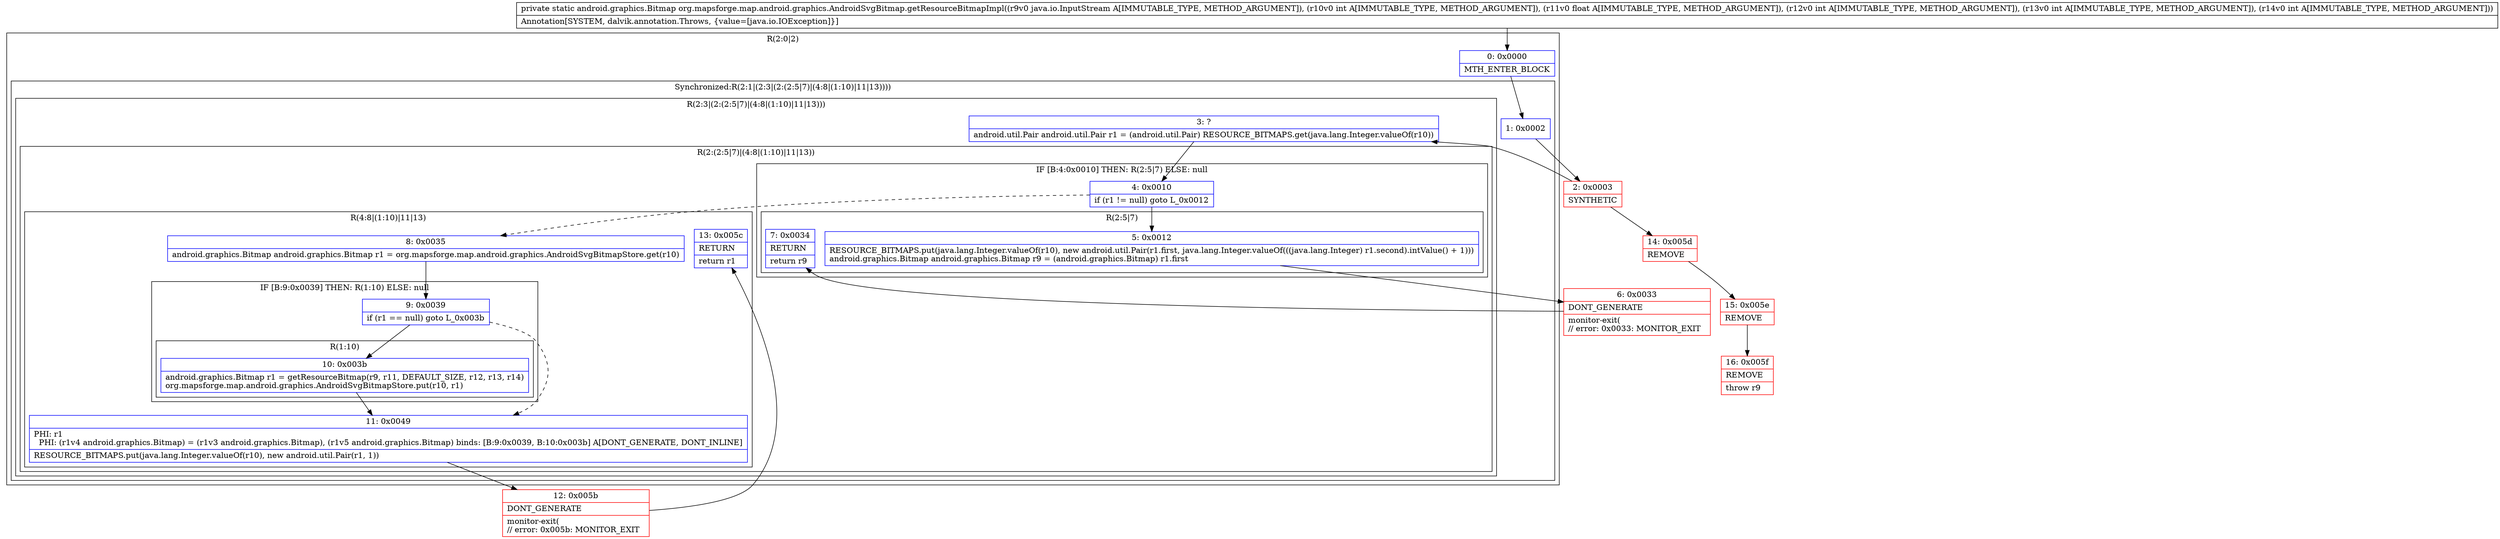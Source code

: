 digraph "CFG fororg.mapsforge.map.android.graphics.AndroidSvgBitmap.getResourceBitmapImpl(Ljava\/io\/InputStream;IFIII)Landroid\/graphics\/Bitmap;" {
subgraph cluster_Region_104439539 {
label = "R(2:0|2)";
node [shape=record,color=blue];
Node_0 [shape=record,label="{0\:\ 0x0000|MTH_ENTER_BLOCK\l}"];
subgraph cluster_SynchronizedRegion_755518700 {
label = "Synchronized:R(2:1|(2:3|(2:(2:5|7)|(4:8|(1:10)|11|13))))";
node [shape=record,color=blue];
Node_1 [shape=record,label="{1\:\ 0x0002}"];
subgraph cluster_Region_1352364983 {
label = "R(2:3|(2:(2:5|7)|(4:8|(1:10)|11|13)))";
node [shape=record,color=blue];
Node_3 [shape=record,label="{3\:\ ?|android.util.Pair android.util.Pair r1 = (android.util.Pair) RESOURCE_BITMAPS.get(java.lang.Integer.valueOf(r10))\l}"];
subgraph cluster_Region_1177747041 {
label = "R(2:(2:5|7)|(4:8|(1:10)|11|13))";
node [shape=record,color=blue];
subgraph cluster_IfRegion_2070728011 {
label = "IF [B:4:0x0010] THEN: R(2:5|7) ELSE: null";
node [shape=record,color=blue];
Node_4 [shape=record,label="{4\:\ 0x0010|if (r1 != null) goto L_0x0012\l}"];
subgraph cluster_Region_1009719677 {
label = "R(2:5|7)";
node [shape=record,color=blue];
Node_5 [shape=record,label="{5\:\ 0x0012|RESOURCE_BITMAPS.put(java.lang.Integer.valueOf(r10), new android.util.Pair(r1.first, java.lang.Integer.valueOf(((java.lang.Integer) r1.second).intValue() + 1)))\landroid.graphics.Bitmap android.graphics.Bitmap r9 = (android.graphics.Bitmap) r1.first\l}"];
Node_7 [shape=record,label="{7\:\ 0x0034|RETURN\l|return r9\l}"];
}
}
subgraph cluster_Region_119997573 {
label = "R(4:8|(1:10)|11|13)";
node [shape=record,color=blue];
Node_8 [shape=record,label="{8\:\ 0x0035|android.graphics.Bitmap android.graphics.Bitmap r1 = org.mapsforge.map.android.graphics.AndroidSvgBitmapStore.get(r10)\l}"];
subgraph cluster_IfRegion_296831830 {
label = "IF [B:9:0x0039] THEN: R(1:10) ELSE: null";
node [shape=record,color=blue];
Node_9 [shape=record,label="{9\:\ 0x0039|if (r1 == null) goto L_0x003b\l}"];
subgraph cluster_Region_212523293 {
label = "R(1:10)";
node [shape=record,color=blue];
Node_10 [shape=record,label="{10\:\ 0x003b|android.graphics.Bitmap r1 = getResourceBitmap(r9, r11, DEFAULT_SIZE, r12, r13, r14)\lorg.mapsforge.map.android.graphics.AndroidSvgBitmapStore.put(r10, r1)\l}"];
}
}
Node_11 [shape=record,label="{11\:\ 0x0049|PHI: r1 \l  PHI: (r1v4 android.graphics.Bitmap) = (r1v3 android.graphics.Bitmap), (r1v5 android.graphics.Bitmap) binds: [B:9:0x0039, B:10:0x003b] A[DONT_GENERATE, DONT_INLINE]\l|RESOURCE_BITMAPS.put(java.lang.Integer.valueOf(r10), new android.util.Pair(r1, 1))\l}"];
Node_13 [shape=record,label="{13\:\ 0x005c|RETURN\l|return r1\l}"];
}
}
}
}
}
Node_2 [shape=record,color=red,label="{2\:\ 0x0003|SYNTHETIC\l}"];
Node_6 [shape=record,color=red,label="{6\:\ 0x0033|DONT_GENERATE\l|monitor\-exit(\l\/\/ error: 0x0033: MONITOR_EXIT  \l}"];
Node_12 [shape=record,color=red,label="{12\:\ 0x005b|DONT_GENERATE\l|monitor\-exit(\l\/\/ error: 0x005b: MONITOR_EXIT  \l}"];
Node_14 [shape=record,color=red,label="{14\:\ 0x005d|REMOVE\l}"];
Node_15 [shape=record,color=red,label="{15\:\ 0x005e|REMOVE\l}"];
Node_16 [shape=record,color=red,label="{16\:\ 0x005f|REMOVE\l|throw r9\l}"];
MethodNode[shape=record,label="{private static android.graphics.Bitmap org.mapsforge.map.android.graphics.AndroidSvgBitmap.getResourceBitmapImpl((r9v0 java.io.InputStream A[IMMUTABLE_TYPE, METHOD_ARGUMENT]), (r10v0 int A[IMMUTABLE_TYPE, METHOD_ARGUMENT]), (r11v0 float A[IMMUTABLE_TYPE, METHOD_ARGUMENT]), (r12v0 int A[IMMUTABLE_TYPE, METHOD_ARGUMENT]), (r13v0 int A[IMMUTABLE_TYPE, METHOD_ARGUMENT]), (r14v0 int A[IMMUTABLE_TYPE, METHOD_ARGUMENT]))  | Annotation[SYSTEM, dalvik.annotation.Throws, \{value=[java.io.IOException]\}]\l}"];
MethodNode -> Node_0;
Node_0 -> Node_1;
Node_1 -> Node_2;
Node_3 -> Node_4;
Node_4 -> Node_5;
Node_4 -> Node_8[style=dashed];
Node_5 -> Node_6;
Node_8 -> Node_9;
Node_9 -> Node_10;
Node_9 -> Node_11[style=dashed];
Node_10 -> Node_11;
Node_11 -> Node_12;
Node_2 -> Node_3;
Node_2 -> Node_14;
Node_6 -> Node_7;
Node_12 -> Node_13;
Node_14 -> Node_15;
Node_15 -> Node_16;
}

